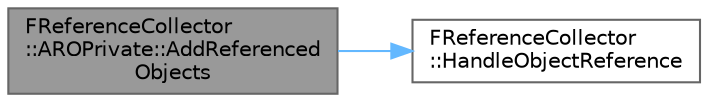 digraph "FReferenceCollector::AROPrivate::AddReferencedObjects"
{
 // INTERACTIVE_SVG=YES
 // LATEX_PDF_SIZE
  bgcolor="transparent";
  edge [fontname=Helvetica,fontsize=10,labelfontname=Helvetica,labelfontsize=10];
  node [fontname=Helvetica,fontsize=10,shape=box,height=0.2,width=0.4];
  rankdir="LR";
  Node1 [id="Node000001",label="FReferenceCollector\l::AROPrivate::AddReferenced\lObjects",height=0.2,width=0.4,color="gray40", fillcolor="grey60", style="filled", fontcolor="black",tooltip=" "];
  Node1 -> Node2 [id="edge1_Node000001_Node000002",color="steelblue1",style="solid",tooltip=" "];
  Node2 [id="Node000002",label="FReferenceCollector\l::HandleObjectReference",height=0.2,width=0.4,color="grey40", fillcolor="white", style="filled",URL="$d9/d05/classFReferenceCollector.html#a519551e1e5334872231ea87ed0933f44",tooltip="Handle object reference."];
}
